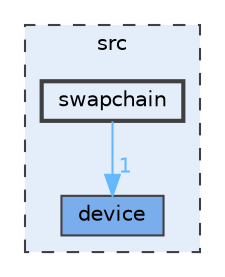 digraph "src/swapchain"
{
 // LATEX_PDF_SIZE
  bgcolor="transparent";
  edge [fontname=Helvetica,fontsize=10,labelfontname=Helvetica,labelfontsize=10];
  node [fontname=Helvetica,fontsize=10,shape=box,height=0.2,width=0.4];
  compound=true
  subgraph clusterdir_68267d1309a1af8e8297ef4c3efbcdba {
    graph [ bgcolor="#e4eefb", pencolor="grey25", label="src", fontname=Helvetica,fontsize=10 style="filled,dashed", URL="dir_68267d1309a1af8e8297ef4c3efbcdba.html",tooltip=""]
  dir_16dc92632bab467dc50b01bd02b3341a [label="device", fillcolor="#7aadec", color="grey25", style="filled", URL="dir_16dc92632bab467dc50b01bd02b3341a.html",tooltip=""];
  dir_eec0c51127b205e6553dfb865084aaff [label="swapchain", fillcolor="#e4eefb", color="grey25", style="filled,bold", URL="dir_eec0c51127b205e6553dfb865084aaff.html",tooltip=""];
  }
  dir_eec0c51127b205e6553dfb865084aaff->dir_16dc92632bab467dc50b01bd02b3341a [headlabel="1", labeldistance=1.5 headhref="dir_000005_000000.html" href="dir_000005_000000.html" color="steelblue1" fontcolor="steelblue1"];
}
